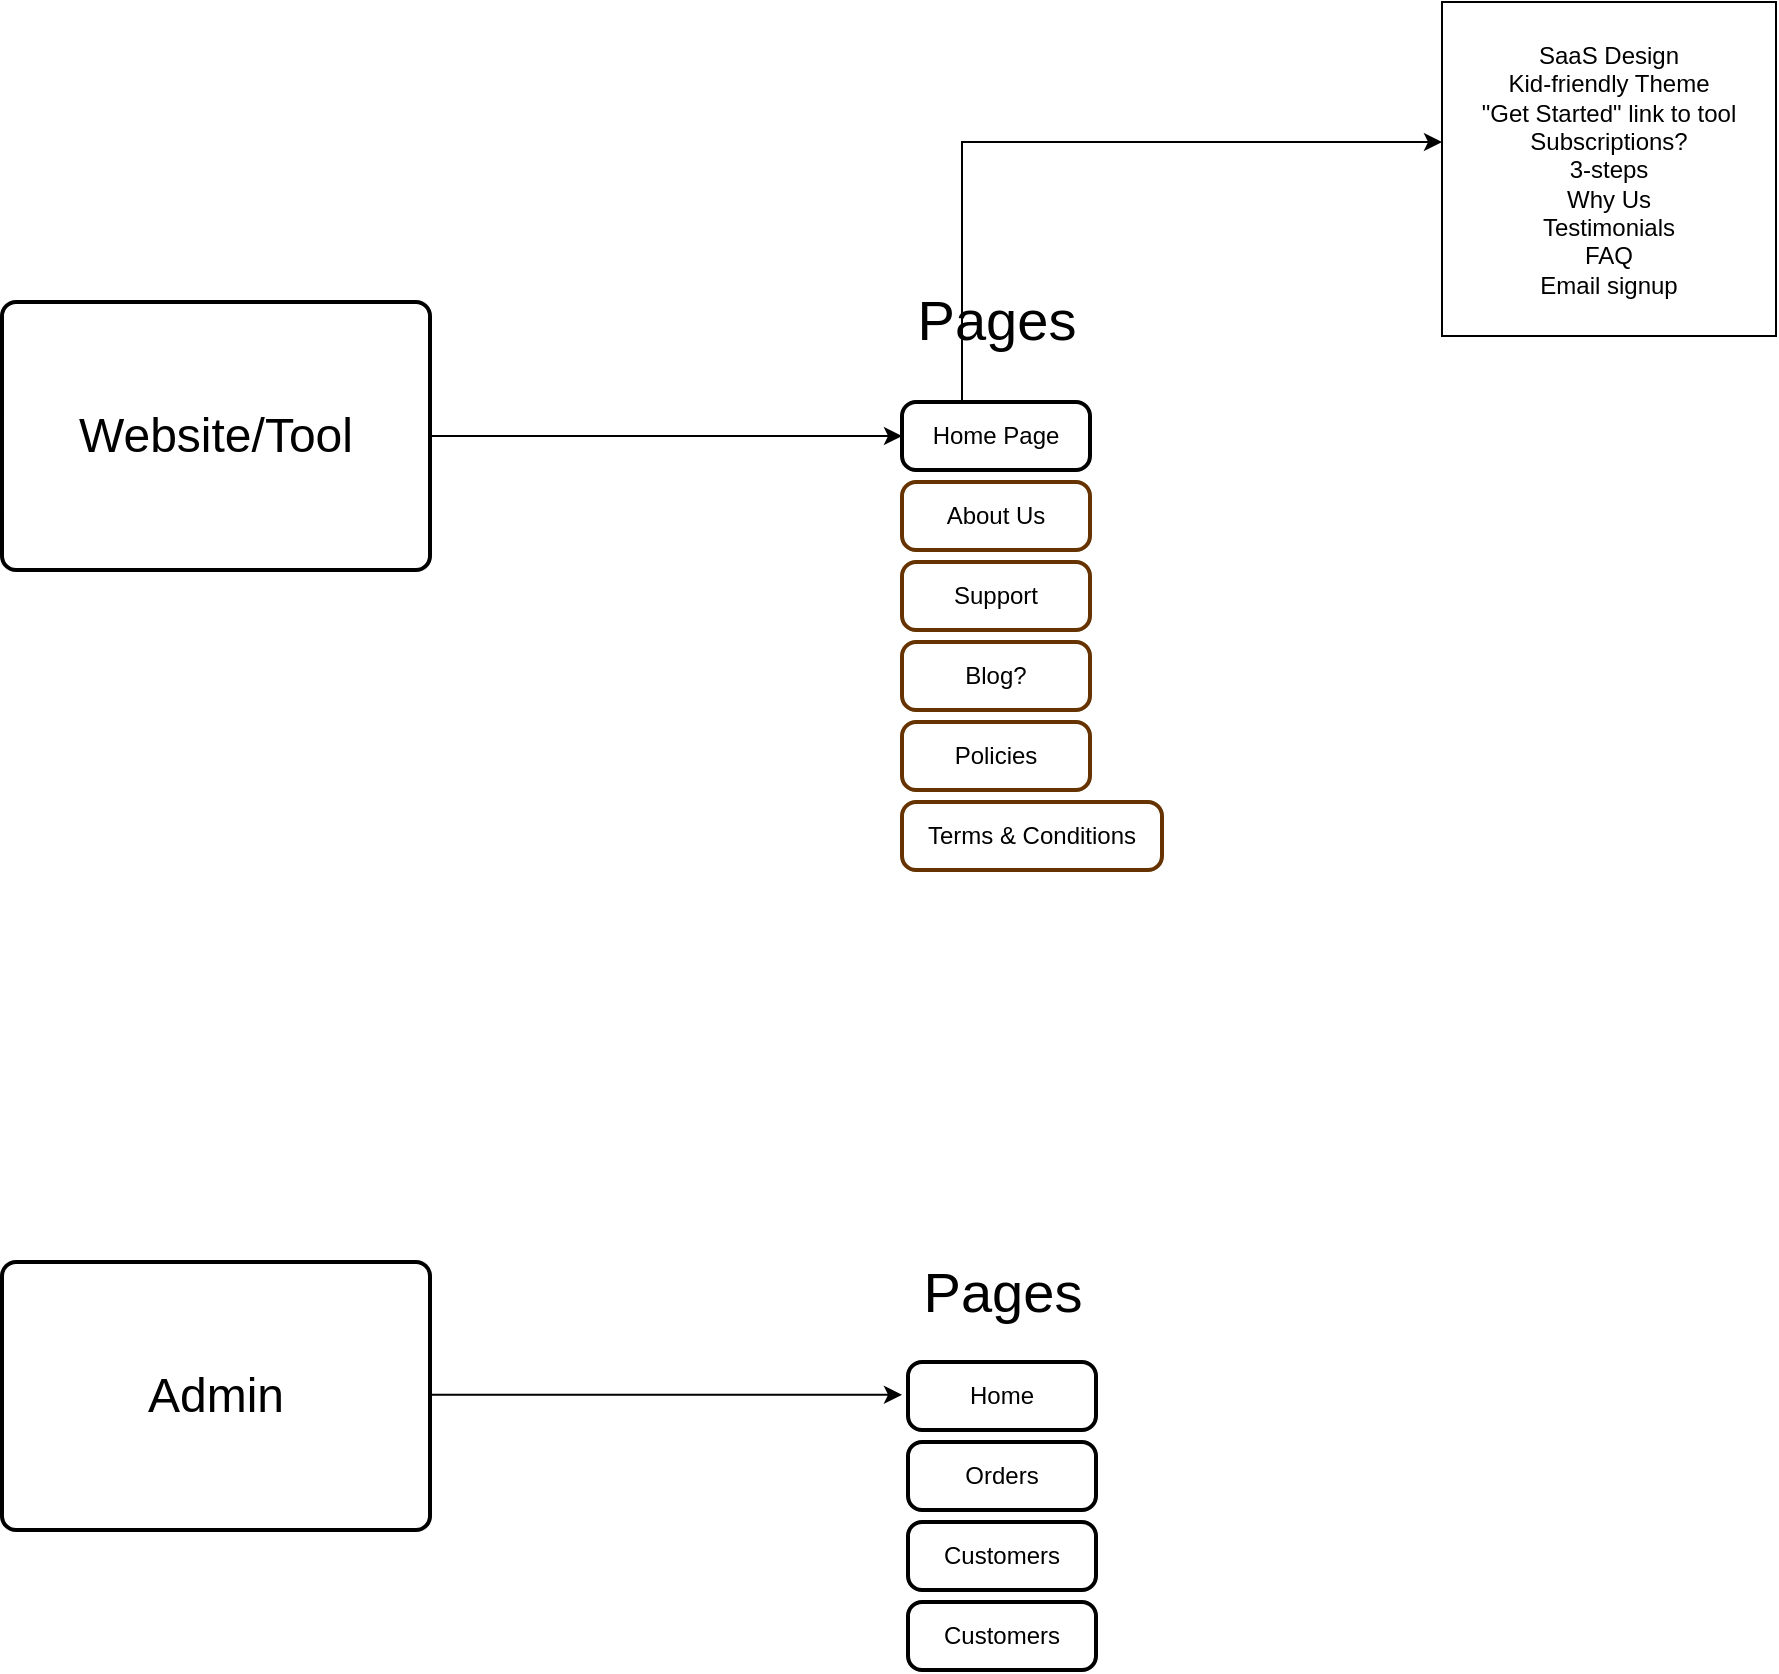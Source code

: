 <mxfile version="24.3.1" type="github">
  <diagram name="Page-1" id="Vd3vyi7NiTdGyAedGPBS">
    <mxGraphModel dx="3240" dy="1340" grid="1" gridSize="10" guides="1" tooltips="1" connect="1" arrows="1" fold="1" page="1" pageScale="1" pageWidth="850" pageHeight="1100" math="0" shadow="0">
      <root>
        <mxCell id="0" />
        <mxCell id="1" parent="0" />
        <mxCell id="0hT-b1IgBU58Ld49_TAB-3" style="edgeStyle=orthogonalEdgeStyle;rounded=0;orthogonalLoop=1;jettySize=auto;html=1;" parent="1" edge="1" target="0hT-b1IgBU58Ld49_TAB-7">
          <mxGeometry relative="1" as="geometry">
            <mxPoint x="211.33" y="87.468" as="targetPoint" />
            <mxPoint x="-10" y="220" as="sourcePoint" />
            <Array as="points">
              <mxPoint x="-10" y="80" />
            </Array>
          </mxGeometry>
        </mxCell>
        <mxCell id="2" value="Home Page" style="rounded=1;absoluteArcSize=1;arcSize=14;whiteSpace=wrap;strokeWidth=2;" parent="1" vertex="1">
          <mxGeometry x="-40" y="210" width="94" height="34" as="geometry" />
        </mxCell>
        <mxCell id="jsz7eJaQHbYZsbQFyQcG-19" style="edgeStyle=orthogonalEdgeStyle;rounded=0;orthogonalLoop=1;jettySize=auto;html=1;entryX=0;entryY=0.5;entryDx=0;entryDy=0;" parent="1" source="jsz7eJaQHbYZsbQFyQcG-18" target="2" edge="1">
          <mxGeometry relative="1" as="geometry" />
        </mxCell>
        <mxCell id="jsz7eJaQHbYZsbQFyQcG-18" value="Website/Tool" style="rounded=1;absoluteArcSize=1;arcSize=14;whiteSpace=wrap;strokeWidth=2;fontSize=24;fontStyle=0" parent="1" vertex="1">
          <mxGeometry x="-490" y="160" width="214" height="134" as="geometry" />
        </mxCell>
        <mxCell id="0hT-b1IgBU58Ld49_TAB-7" value="SaaS Design&lt;div&gt;Kid-friendly Theme&lt;/div&gt;&lt;div&gt;&quot;Get Started&quot; link to tool&lt;/div&gt;&lt;div&gt;Subscriptions?&lt;/div&gt;&lt;div&gt;3-steps&lt;/div&gt;&lt;div&gt;Why Us&lt;/div&gt;&lt;div&gt;Testimonials&lt;br&gt;&lt;/div&gt;&lt;div&gt;FAQ&lt;/div&gt;&lt;div&gt;Email signup&lt;/div&gt;" style="whiteSpace=wrap;html=1;aspect=fixed;" parent="1" vertex="1">
          <mxGeometry x="230" y="10" width="167" height="167" as="geometry" />
        </mxCell>
        <mxCell id="0hT-b1IgBU58Ld49_TAB-8" value="About Us" style="rounded=1;absoluteArcSize=1;arcSize=14;whiteSpace=wrap;strokeWidth=2;strokeColor=#663300;" parent="1" vertex="1">
          <mxGeometry x="-40" y="250" width="94" height="34" as="geometry" />
        </mxCell>
        <mxCell id="0hT-b1IgBU58Ld49_TAB-9" value="Support" style="rounded=1;absoluteArcSize=1;arcSize=14;whiteSpace=wrap;strokeWidth=2;strokeColor=#663300;" parent="1" vertex="1">
          <mxGeometry x="-40" y="290" width="94" height="34" as="geometry" />
        </mxCell>
        <mxCell id="0hT-b1IgBU58Ld49_TAB-10" value="Blog?" style="rounded=1;absoluteArcSize=1;arcSize=14;whiteSpace=wrap;strokeWidth=2;strokeColor=#663300;" parent="1" vertex="1">
          <mxGeometry x="-40" y="330" width="94" height="34" as="geometry" />
        </mxCell>
        <mxCell id="0hT-b1IgBU58Ld49_TAB-11" value="Policies" style="rounded=1;absoluteArcSize=1;arcSize=14;whiteSpace=wrap;strokeWidth=2;strokeColor=#663300;" parent="1" vertex="1">
          <mxGeometry x="-40" y="370" width="94" height="34" as="geometry" />
        </mxCell>
        <mxCell id="0hT-b1IgBU58Ld49_TAB-12" value="Terms &amp; Conditions" style="rounded=1;absoluteArcSize=1;arcSize=14;whiteSpace=wrap;strokeWidth=2;strokeColor=#663300;" parent="1" vertex="1">
          <mxGeometry x="-40" y="410" width="130" height="34" as="geometry" />
        </mxCell>
        <mxCell id="Z3FgS5YY32eqxlGTtIqK-2" value="Admin" style="rounded=1;absoluteArcSize=1;arcSize=14;whiteSpace=wrap;strokeWidth=2;fontSize=24;fontStyle=0" parent="1" vertex="1">
          <mxGeometry x="-490" y="640" width="214" height="134" as="geometry" />
        </mxCell>
        <mxCell id="Z3FgS5YY32eqxlGTtIqK-3" style="edgeStyle=orthogonalEdgeStyle;rounded=0;orthogonalLoop=1;jettySize=auto;html=1;entryX=0;entryY=0.5;entryDx=0;entryDy=0;" parent="1" edge="1">
          <mxGeometry relative="1" as="geometry">
            <mxPoint x="-276" y="706.41" as="sourcePoint" />
            <mxPoint x="-40" y="706.41" as="targetPoint" />
          </mxGeometry>
        </mxCell>
        <mxCell id="x93w_qvQvLiPiuIbv9Rr-2" value="&lt;font style=&quot;font-size: 28px;&quot;&gt;Pages&lt;/font&gt;" style="text;html=1;align=center;verticalAlign=middle;resizable=0;points=[];autosize=1;strokeColor=none;fillColor=none;" vertex="1" parent="1">
          <mxGeometry x="-43" y="143.5" width="100" height="50" as="geometry" />
        </mxCell>
        <mxCell id="x93w_qvQvLiPiuIbv9Rr-3" value="Home" style="rounded=1;absoluteArcSize=1;arcSize=14;whiteSpace=wrap;strokeWidth=2;" vertex="1" parent="1">
          <mxGeometry x="-37" y="690" width="94" height="34" as="geometry" />
        </mxCell>
        <mxCell id="x93w_qvQvLiPiuIbv9Rr-4" value="&lt;font style=&quot;font-size: 28px;&quot;&gt;Pages&lt;/font&gt;" style="text;html=1;align=center;verticalAlign=middle;resizable=0;points=[];autosize=1;strokeColor=none;fillColor=none;" vertex="1" parent="1">
          <mxGeometry x="-40" y="630" width="100" height="50" as="geometry" />
        </mxCell>
        <mxCell id="x93w_qvQvLiPiuIbv9Rr-5" value="Orders" style="rounded=1;absoluteArcSize=1;arcSize=14;whiteSpace=wrap;strokeWidth=2;" vertex="1" parent="1">
          <mxGeometry x="-37" y="730" width="94" height="34" as="geometry" />
        </mxCell>
        <mxCell id="x93w_qvQvLiPiuIbv9Rr-6" value="Customers" style="rounded=1;absoluteArcSize=1;arcSize=14;whiteSpace=wrap;strokeWidth=2;" vertex="1" parent="1">
          <mxGeometry x="-37" y="770" width="94" height="34" as="geometry" />
        </mxCell>
        <mxCell id="x93w_qvQvLiPiuIbv9Rr-7" value="Customers" style="rounded=1;absoluteArcSize=1;arcSize=14;whiteSpace=wrap;strokeWidth=2;" vertex="1" parent="1">
          <mxGeometry x="-37" y="810" width="94" height="34" as="geometry" />
        </mxCell>
      </root>
    </mxGraphModel>
  </diagram>
</mxfile>
